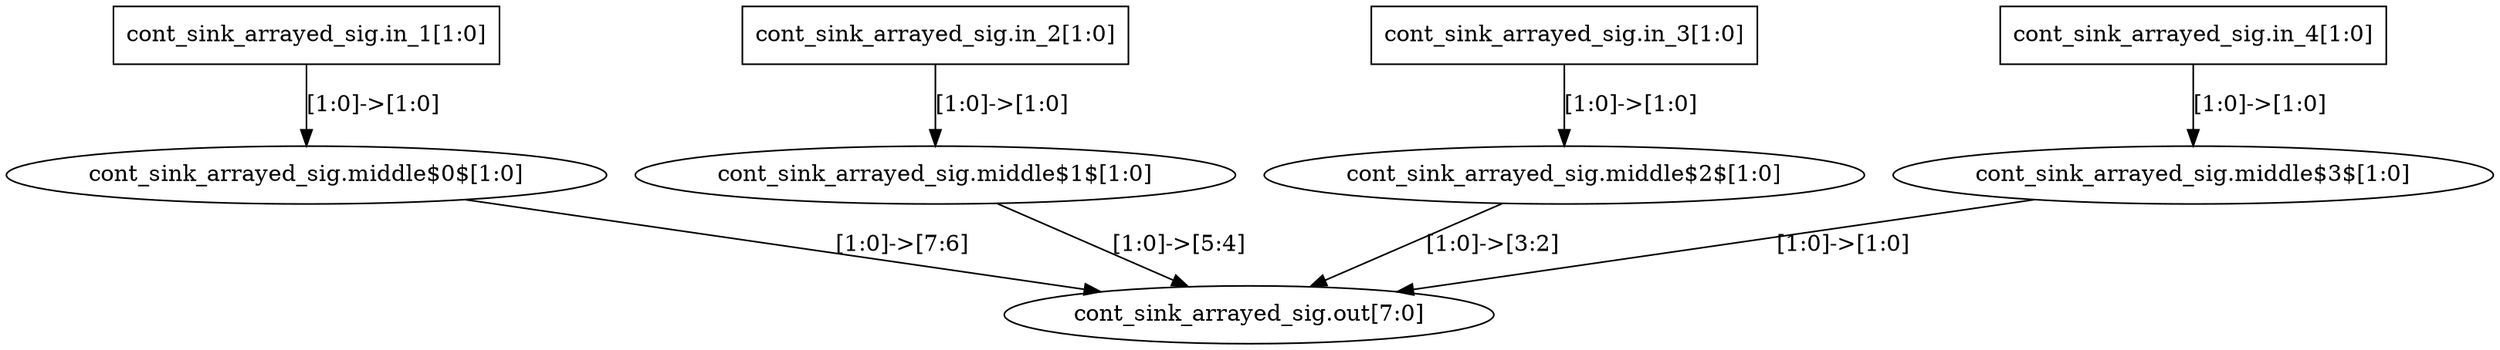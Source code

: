 digraph G {
	"cont_sink_arrayed_sig.in_1" -> "cont_sink_arrayed_sig.middle$0$"[label="[1:0]->[1:0]"];
	"cont_sink_arrayed_sig.in_2" -> "cont_sink_arrayed_sig.middle$1$"[label="[1:0]->[1:0]"];
	"cont_sink_arrayed_sig.in_3" -> "cont_sink_arrayed_sig.middle$2$"[label="[1:0]->[1:0]"];
	"cont_sink_arrayed_sig.in_4" -> "cont_sink_arrayed_sig.middle$3$"[label="[1:0]->[1:0]"];
	"cont_sink_arrayed_sig.middle$3$" -> "cont_sink_arrayed_sig.out"[label="[1:0]->[1:0]"];
	"cont_sink_arrayed_sig.middle$2$" -> "cont_sink_arrayed_sig.out"[label="[1:0]->[3:2]"];
	"cont_sink_arrayed_sig.middle$1$" -> "cont_sink_arrayed_sig.out"[label="[1:0]->[5:4]"];
	"cont_sink_arrayed_sig.middle$0$" -> "cont_sink_arrayed_sig.out"[label="[1:0]->[7:6]"];
	"cont_sink_arrayed_sig.in_1" [shape=rectangle, label="cont_sink_arrayed_sig.in_1[1:0]"];
	"cont_sink_arrayed_sig.in_2" [shape=rectangle, label="cont_sink_arrayed_sig.in_2[1:0]"];
	"cont_sink_arrayed_sig.in_3" [shape=rectangle, label="cont_sink_arrayed_sig.in_3[1:0]"];
	"cont_sink_arrayed_sig.in_4" [shape=rectangle, label="cont_sink_arrayed_sig.in_4[1:0]"];
	"cont_sink_arrayed_sig.middle$0$" [shape=ellipse, label="cont_sink_arrayed_sig.middle$0$[1:0]"];
	"cont_sink_arrayed_sig.middle$1$" [shape=ellipse, label="cont_sink_arrayed_sig.middle$1$[1:0]"];
	"cont_sink_arrayed_sig.middle$2$" [shape=ellipse, label="cont_sink_arrayed_sig.middle$2$[1:0]"];
	"cont_sink_arrayed_sig.middle$3$" [shape=ellipse, label="cont_sink_arrayed_sig.middle$3$[1:0]"];
	"cont_sink_arrayed_sig.out" [shape=ellipse, label="cont_sink_arrayed_sig.out[7:0]"];
}
